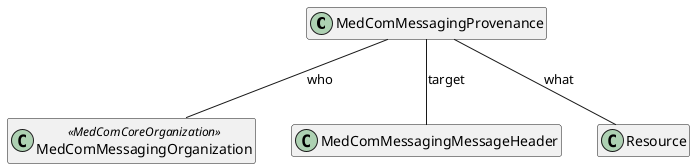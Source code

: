 @startuml MedComMessagingProvenance

hide empty members

class "MedComMessagingProvenance" as provenance
class "MedComMessagingOrganization" as who <<MedComCoreOrganization>>
class "MedComMessagingMessageHeader" as target
class "Resource" as what

provenance -- who : "who"
provenance -- target : "target"
provenance -- what : "what"

@enduml